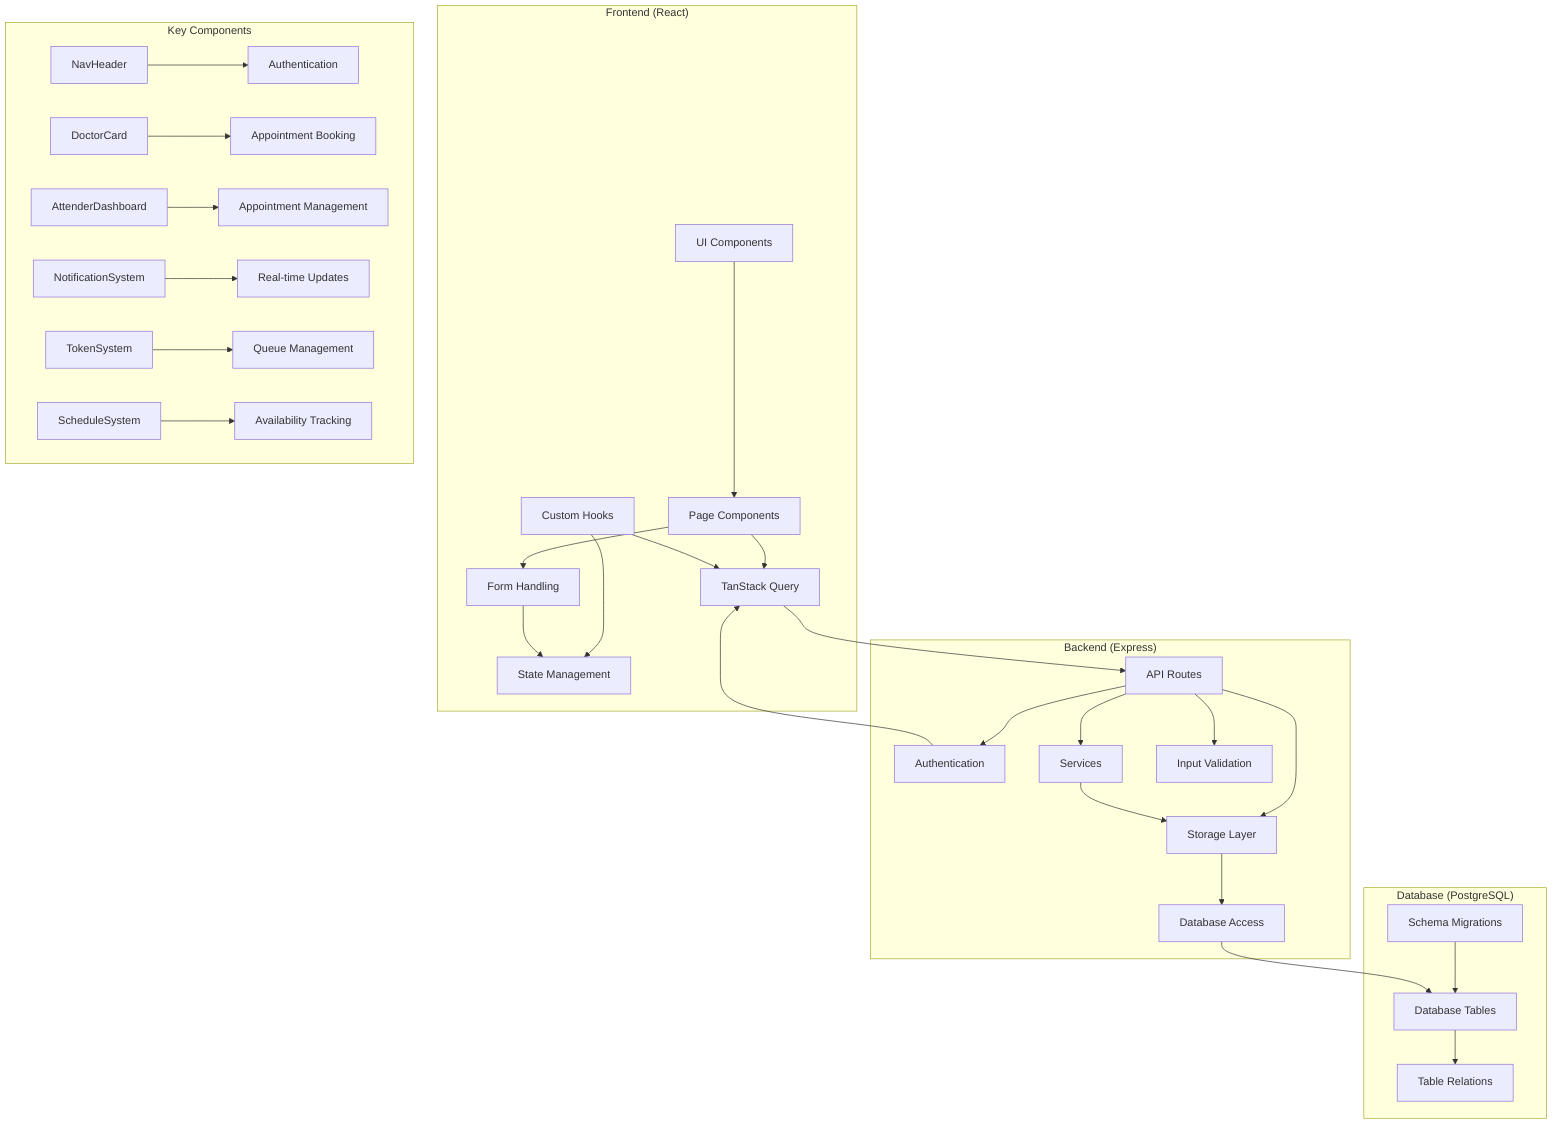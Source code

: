 graph TB
    subgraph "Frontend (React)"
        UI[UI Components]
        Pages[Page Components]
        Hooks[Custom Hooks]
        Query[TanStack Query]
        State[State Management]
        Forms[Form Handling]
        
        UI --> Pages
        Pages --> Query
        Pages --> Forms
        Hooks --> Query
        Hooks --> State
        Forms --> State
    end
    
    subgraph "Backend (Express)"
        Routes[API Routes]
        Auth[Authentication]
        Storage[Storage Layer]
        Services[Services]
        DB[Database Access]
        Validation[Input Validation]
        
        Routes --> Auth
        Routes --> Storage
        Routes --> Services
        Routes --> Validation
        Storage --> DB
        Services --> Storage
    end
    
    subgraph "Database (PostgreSQL)"
        Tables[Database Tables]
        Relations[Table Relations]
        Migrations[Schema Migrations]
        
        Tables --> Relations
        Migrations --> Tables
    end
    
    Query --> Routes
    Auth --> Query
    DB --> Tables

    subgraph "Key Components"
        direction LR
        A[NavHeader] --> B[Authentication]
        C[DoctorCard] --> D[Appointment Booking]
        E[AttenderDashboard] --> F[Appointment Management]
        G[NotificationSystem] --> H[Real-time Updates]
        I[TokenSystem] --> J[Queue Management]
        K[ScheduleSystem] --> L[Availability Tracking]
    end